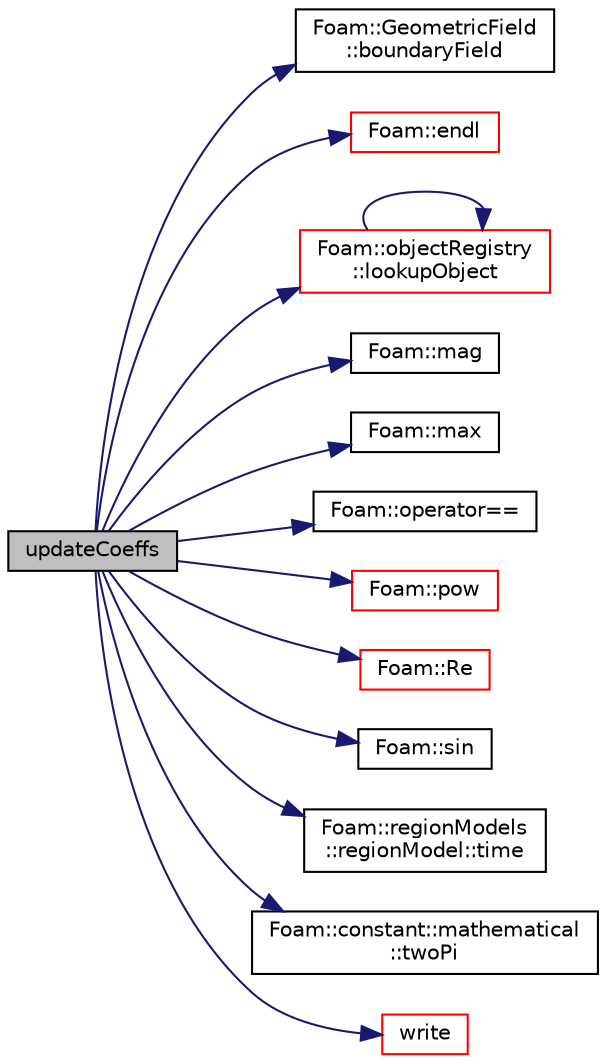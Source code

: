 digraph "updateCoeffs"
{
  bgcolor="transparent";
  edge [fontname="Helvetica",fontsize="10",labelfontname="Helvetica",labelfontsize="10"];
  node [fontname="Helvetica",fontsize="10",shape=record];
  rankdir="LR";
  Node98 [label="updateCoeffs",height=0.2,width=0.4,color="black", fillcolor="grey75", style="filled", fontcolor="black"];
  Node98 -> Node99 [color="midnightblue",fontsize="10",style="solid",fontname="Helvetica"];
  Node99 [label="Foam::GeometricField\l::boundaryField",height=0.2,width=0.4,color="black",URL="$a23249.html#a9ff7de36fba06b4f4f77a75142ad72b6",tooltip="Return const-reference to the boundary field. "];
  Node98 -> Node100 [color="midnightblue",fontsize="10",style="solid",fontname="Helvetica"];
  Node100 [label="Foam::endl",height=0.2,width=0.4,color="red",URL="$a21851.html#a2db8fe02a0d3909e9351bb4275b23ce4",tooltip="Add newline and flush stream. "];
  Node98 -> Node102 [color="midnightblue",fontsize="10",style="solid",fontname="Helvetica"];
  Node102 [label="Foam::objectRegistry\l::lookupObject",height=0.2,width=0.4,color="red",URL="$a27433.html#a8b49296f8410366342c524250612c2aa",tooltip="Lookup and return the object of the given Type. "];
  Node102 -> Node102 [color="midnightblue",fontsize="10",style="solid",fontname="Helvetica"];
  Node98 -> Node151 [color="midnightblue",fontsize="10",style="solid",fontname="Helvetica"];
  Node151 [label="Foam::mag",height=0.2,width=0.4,color="black",URL="$a21851.html#a929da2a3fdcf3dacbbe0487d3a330dae"];
  Node98 -> Node152 [color="midnightblue",fontsize="10",style="solid",fontname="Helvetica"];
  Node152 [label="Foam::max",height=0.2,width=0.4,color="black",URL="$a21851.html#ac993e906cf2774ae77e666bc24e81733"];
  Node98 -> Node153 [color="midnightblue",fontsize="10",style="solid",fontname="Helvetica"];
  Node153 [label="Foam::operator==",height=0.2,width=0.4,color="black",URL="$a21851.html#a28a45d2e3cca6152b024de57575abbf1"];
  Node98 -> Node108 [color="midnightblue",fontsize="10",style="solid",fontname="Helvetica"];
  Node108 [label="Foam::pow",height=0.2,width=0.4,color="red",URL="$a21851.html#a7500c8e9d27a442adc75e287de074c7c"];
  Node98 -> Node154 [color="midnightblue",fontsize="10",style="solid",fontname="Helvetica"];
  Node154 [label="Foam::Re",height=0.2,width=0.4,color="red",URL="$a21851.html#affa366970bcbe0f7ccf7c85557a3e12b"];
  Node98 -> Node157 [color="midnightblue",fontsize="10",style="solid",fontname="Helvetica"];
  Node157 [label="Foam::sin",height=0.2,width=0.4,color="black",URL="$a21851.html#a4517d680df5510934705011b30dcefa6"];
  Node98 -> Node158 [color="midnightblue",fontsize="10",style="solid",fontname="Helvetica"];
  Node158 [label="Foam::regionModels\l::regionModel::time",height=0.2,width=0.4,color="black",URL="$a30073.html#a1ed86245b170b9f651f62650b1827500",tooltip="Return the reference to the time database. "];
  Node98 -> Node159 [color="midnightblue",fontsize="10",style="solid",fontname="Helvetica"];
  Node159 [label="Foam::constant::mathematical\l::twoPi",height=0.2,width=0.4,color="black",URL="$a21892.html#a7574b446d33e802339e1708574670c00"];
  Node98 -> Node160 [color="midnightblue",fontsize="10",style="solid",fontname="Helvetica"];
  Node160 [label="write",height=0.2,width=0.4,color="red",URL="$a30105.html#a293fdfec8bdfbd5c3913ab4c9f3454ff",tooltip="Write. "];
}
